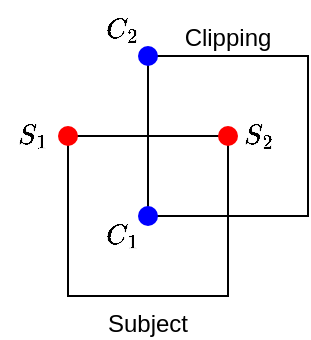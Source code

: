 <mxfile version="13.7.9" type="device"><diagram id="4D_Oc6m1Pvd3iGSYhE36" name="Page-1"><mxGraphModel dx="313" dy="202" grid="1" gridSize="10" guides="1" tooltips="1" connect="1" arrows="1" fold="1" page="1" pageScale="1" pageWidth="850" pageHeight="1100" math="1" shadow="0"><root><mxCell id="0"/><mxCell id="1" parent="0"/><mxCell id="3nO8NOkuD07QisC7voKF-1" value="Subject" style="whiteSpace=wrap;html=1;aspect=fixed;fillColor=none;labelPosition=center;verticalLabelPosition=bottom;align=center;verticalAlign=top;" parent="1" vertex="1"><mxGeometry x="330" y="240" width="80" height="80" as="geometry"/></mxCell><mxCell id="3nO8NOkuD07QisC7voKF-2" value="Clipping" style="whiteSpace=wrap;html=1;aspect=fixed;fillColor=none;labelPosition=center;verticalLabelPosition=top;align=center;verticalAlign=bottom;" parent="1" vertex="1"><mxGeometry x="370" y="200" width="80" height="80" as="geometry"/></mxCell><mxCell id="3nO8NOkuD07QisC7voKF-3" value="" style="ellipse;whiteSpace=wrap;html=1;aspect=fixed;strokeColor=none;fillColor=#0000FF;" parent="1" vertex="1"><mxGeometry x="365" y="195" width="10" height="10" as="geometry"/></mxCell><mxCell id="3nO8NOkuD07QisC7voKF-4" value="" style="ellipse;whiteSpace=wrap;html=1;aspect=fixed;strokeColor=none;fillColor=#0000FF;" parent="1" vertex="1"><mxGeometry x="365" y="275" width="10" height="10" as="geometry"/></mxCell><mxCell id="pkd2GrkG3Fd7XEmZXHq_-1" value="\(C_2\)" style="text;html=1;strokeColor=none;fillColor=none;align=center;verticalAlign=middle;whiteSpace=wrap;rounded=0;" vertex="1" parent="1"><mxGeometry x="342" y="177" width="30" height="20" as="geometry"/></mxCell><mxCell id="pkd2GrkG3Fd7XEmZXHq_-4" value="\(C_1\)" style="text;html=1;strokeColor=none;fillColor=none;align=center;verticalAlign=middle;whiteSpace=wrap;rounded=0;" vertex="1" parent="1"><mxGeometry x="342" y="280" width="30" height="20" as="geometry"/></mxCell><mxCell id="pkd2GrkG3Fd7XEmZXHq_-7" value="" style="ellipse;whiteSpace=wrap;html=1;aspect=fixed;strokeColor=none;fillColor=#FF0000;" vertex="1" parent="1"><mxGeometry x="325" y="235" width="10" height="10" as="geometry"/></mxCell><mxCell id="pkd2GrkG3Fd7XEmZXHq_-8" value="" style="ellipse;whiteSpace=wrap;html=1;aspect=fixed;strokeColor=none;fillColor=#FF0000;" vertex="1" parent="1"><mxGeometry x="405" y="235" width="10" height="10" as="geometry"/></mxCell><mxCell id="pkd2GrkG3Fd7XEmZXHq_-11" value="\(S_1\)" style="text;html=1;strokeColor=none;fillColor=none;align=center;verticalAlign=middle;whiteSpace=wrap;rounded=0;" vertex="1" parent="1"><mxGeometry x="298" y="230" width="30" height="20" as="geometry"/></mxCell><mxCell id="pkd2GrkG3Fd7XEmZXHq_-12" value="\(S_2\)" style="text;html=1;strokeColor=none;fillColor=none;align=center;verticalAlign=middle;whiteSpace=wrap;rounded=0;" vertex="1" parent="1"><mxGeometry x="411" y="230" width="30" height="20" as="geometry"/></mxCell></root></mxGraphModel></diagram></mxfile>